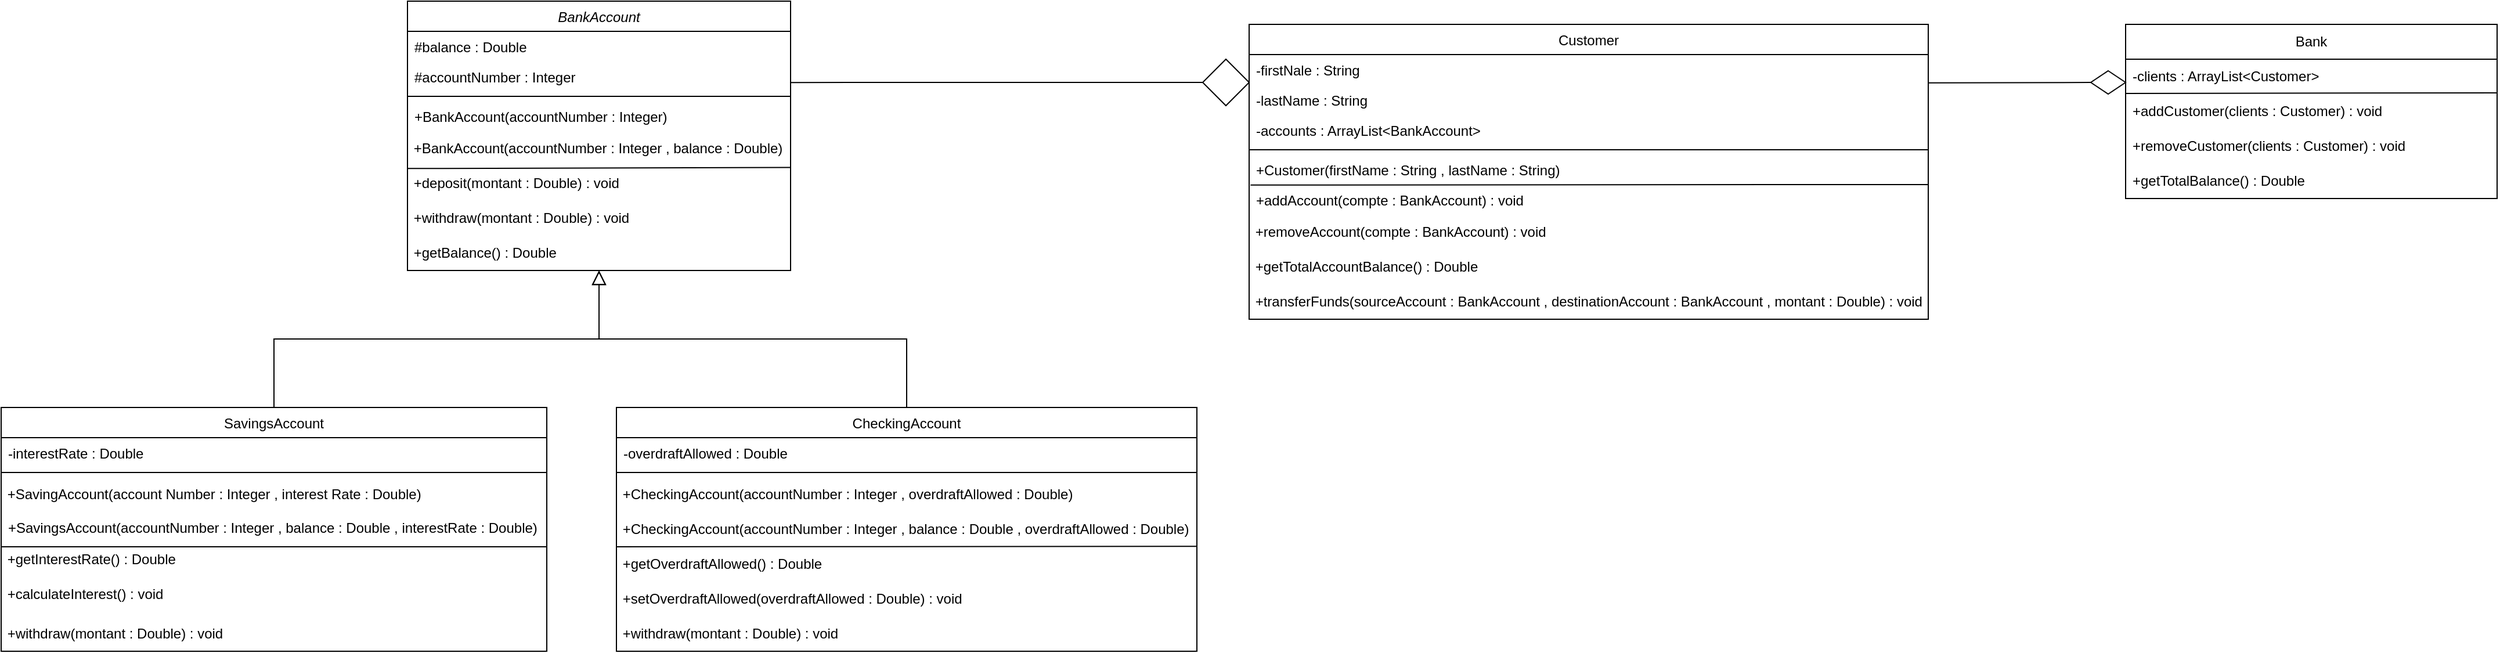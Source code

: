<mxfile version="24.1.0" type="device">
  <diagram id="C5RBs43oDa-KdzZeNtuy" name="Page-1">
    <mxGraphModel dx="2427" dy="749" grid="1" gridSize="10" guides="1" tooltips="1" connect="1" arrows="1" fold="1" page="1" pageScale="1" pageWidth="827" pageHeight="1169" background="none" math="0" shadow="0">
      <root>
        <mxCell id="WIyWlLk6GJQsqaUBKTNV-0" />
        <mxCell id="WIyWlLk6GJQsqaUBKTNV-1" parent="WIyWlLk6GJQsqaUBKTNV-0" />
        <mxCell id="zkfFHV4jXpPFQw0GAbJ--0" value="BankAccount" style="swimlane;fontStyle=2;align=center;verticalAlign=top;childLayout=stackLayout;horizontal=1;startSize=26;horizontalStack=0;resizeParent=1;resizeLast=0;collapsible=1;marginBottom=0;rounded=0;shadow=0;strokeWidth=1;" parent="WIyWlLk6GJQsqaUBKTNV-1" vertex="1">
          <mxGeometry x="-230" y="10" width="330" height="232" as="geometry">
            <mxRectangle x="230" y="140" width="160" height="26" as="alternateBounds" />
          </mxGeometry>
        </mxCell>
        <mxCell id="zkfFHV4jXpPFQw0GAbJ--2" value="#balance : Double" style="text;align=left;verticalAlign=top;spacingLeft=4;spacingRight=4;overflow=hidden;rotatable=0;points=[[0,0.5],[1,0.5]];portConstraint=eastwest;rounded=0;shadow=0;html=0;" parent="zkfFHV4jXpPFQw0GAbJ--0" vertex="1">
          <mxGeometry y="26" width="330" height="26" as="geometry" />
        </mxCell>
        <mxCell id="zkfFHV4jXpPFQw0GAbJ--1" value="#accountNumber : Integer" style="text;align=left;verticalAlign=top;spacingLeft=4;spacingRight=4;overflow=hidden;rotatable=0;points=[[0,0.5],[1,0.5]];portConstraint=eastwest;" parent="zkfFHV4jXpPFQw0GAbJ--0" vertex="1">
          <mxGeometry y="52" width="330" height="26" as="geometry" />
        </mxCell>
        <mxCell id="zkfFHV4jXpPFQw0GAbJ--4" value="" style="line;html=1;strokeWidth=1;align=left;verticalAlign=middle;spacingTop=-1;spacingLeft=3;spacingRight=3;rotatable=0;labelPosition=right;points=[];portConstraint=eastwest;" parent="zkfFHV4jXpPFQw0GAbJ--0" vertex="1">
          <mxGeometry y="78" width="330" height="8" as="geometry" />
        </mxCell>
        <mxCell id="zkfFHV4jXpPFQw0GAbJ--5" value="+BankAccount(accountNumber : Integer)" style="text;align=left;verticalAlign=top;spacingLeft=4;spacingRight=4;overflow=hidden;rotatable=0;points=[[0,0.5],[1,0.5]];portConstraint=eastwest;" parent="zkfFHV4jXpPFQw0GAbJ--0" vertex="1">
          <mxGeometry y="86" width="330" height="26" as="geometry" />
        </mxCell>
        <mxCell id="AyGV8x6OcgZqWcY1bwLJ-5" value="&amp;nbsp;+BankAccount(accountNumber : Integer , balance : Double)" style="text;html=1;align=left;verticalAlign=middle;resizable=0;points=[];autosize=1;strokeColor=none;fillColor=none;" parent="zkfFHV4jXpPFQw0GAbJ--0" vertex="1">
          <mxGeometry y="112" width="330" height="30" as="geometry" />
        </mxCell>
        <mxCell id="AyGV8x6OcgZqWcY1bwLJ-10" value="&amp;nbsp;+deposit(montant : Double) : void&amp;nbsp;" style="text;html=1;align=left;verticalAlign=middle;resizable=0;points=[];autosize=1;strokeColor=none;fillColor=none;" parent="zkfFHV4jXpPFQw0GAbJ--0" vertex="1">
          <mxGeometry y="142" width="330" height="30" as="geometry" />
        </mxCell>
        <mxCell id="86CrGZbBLXwO3Mv3Jmdx-0" value="" style="endArrow=none;html=1;rounded=0;exitX=0;exitY=1.072;exitDx=0;exitDy=0;exitPerimeter=0;entryX=1;entryY=0.041;entryDx=0;entryDy=0;entryPerimeter=0;" parent="zkfFHV4jXpPFQw0GAbJ--0" source="AyGV8x6OcgZqWcY1bwLJ-5" target="AyGV8x6OcgZqWcY1bwLJ-10" edge="1">
          <mxGeometry width="50" height="50" relative="1" as="geometry">
            <mxPoint x="10" y="192" as="sourcePoint" />
            <mxPoint x="320" y="150" as="targetPoint" />
          </mxGeometry>
        </mxCell>
        <mxCell id="AyGV8x6OcgZqWcY1bwLJ-12" value="&amp;nbsp;+withdraw(montant : Double) : void&amp;nbsp;" style="text;html=1;align=left;verticalAlign=middle;resizable=0;points=[];autosize=1;strokeColor=none;fillColor=none;" parent="zkfFHV4jXpPFQw0GAbJ--0" vertex="1">
          <mxGeometry y="172" width="330" height="30" as="geometry" />
        </mxCell>
        <mxCell id="AyGV8x6OcgZqWcY1bwLJ-13" value="&amp;nbsp;+getBalance() : Double&amp;nbsp;" style="text;html=1;align=left;verticalAlign=middle;resizable=0;points=[];autosize=1;strokeColor=none;fillColor=none;" parent="zkfFHV4jXpPFQw0GAbJ--0" vertex="1">
          <mxGeometry y="202" width="330" height="30" as="geometry" />
        </mxCell>
        <mxCell id="zkfFHV4jXpPFQw0GAbJ--6" value="SavingsAccount" style="swimlane;fontStyle=0;align=center;verticalAlign=top;childLayout=stackLayout;horizontal=1;startSize=26;horizontalStack=0;resizeParent=1;resizeLast=0;collapsible=1;marginBottom=0;rounded=0;shadow=0;strokeWidth=1;" parent="WIyWlLk6GJQsqaUBKTNV-1" vertex="1">
          <mxGeometry x="-580" y="360" width="470" height="210" as="geometry">
            <mxRectangle x="130" y="380" width="160" height="26" as="alternateBounds" />
          </mxGeometry>
        </mxCell>
        <mxCell id="zkfFHV4jXpPFQw0GAbJ--7" value="-interestRate : Double" style="text;align=left;verticalAlign=top;spacingLeft=4;spacingRight=4;overflow=hidden;rotatable=0;points=[[0,0.5],[1,0.5]];portConstraint=eastwest;" parent="zkfFHV4jXpPFQw0GAbJ--6" vertex="1">
          <mxGeometry y="26" width="470" height="26" as="geometry" />
        </mxCell>
        <mxCell id="zkfFHV4jXpPFQw0GAbJ--9" value="" style="line;html=1;strokeWidth=1;align=left;verticalAlign=middle;spacingTop=-1;spacingLeft=3;spacingRight=3;rotatable=0;labelPosition=right;points=[];portConstraint=eastwest;" parent="zkfFHV4jXpPFQw0GAbJ--6" vertex="1">
          <mxGeometry y="52" width="470" height="8" as="geometry" />
        </mxCell>
        <mxCell id="AyGV8x6OcgZqWcY1bwLJ-15" value="&amp;nbsp;+SavingAccount(account Number : Integer , interest Rate : Double)" style="text;html=1;align=left;verticalAlign=middle;resizable=0;points=[];autosize=1;strokeColor=none;fillColor=none;" parent="zkfFHV4jXpPFQw0GAbJ--6" vertex="1">
          <mxGeometry y="60" width="470" height="30" as="geometry" />
        </mxCell>
        <mxCell id="zkfFHV4jXpPFQw0GAbJ--11" value="+SavingsAccount(accountNumber : Integer , balance : Double , interestRate : Double)" style="text;align=left;verticalAlign=top;spacingLeft=4;spacingRight=4;overflow=hidden;rotatable=0;points=[[0,0.5],[1,0.5]];portConstraint=eastwest;" parent="zkfFHV4jXpPFQw0GAbJ--6" vertex="1">
          <mxGeometry y="90" width="470" height="26" as="geometry" />
        </mxCell>
        <mxCell id="AyGV8x6OcgZqWcY1bwLJ-16" value="" style="endArrow=none;html=1;rounded=0;exitX=0;exitY=1.154;exitDx=0;exitDy=0;exitPerimeter=0;" parent="zkfFHV4jXpPFQw0GAbJ--6" source="zkfFHV4jXpPFQw0GAbJ--11" edge="1">
          <mxGeometry width="50" height="50" relative="1" as="geometry">
            <mxPoint x="260" y="120" as="sourcePoint" />
            <mxPoint x="470" y="120" as="targetPoint" />
            <Array as="points" />
          </mxGeometry>
        </mxCell>
        <mxCell id="AyGV8x6OcgZqWcY1bwLJ-23" value="&amp;nbsp;+getInterestRate() : Double" style="text;html=1;align=left;verticalAlign=middle;resizable=0;points=[];autosize=1;strokeColor=none;fillColor=none;" parent="zkfFHV4jXpPFQw0GAbJ--6" vertex="1">
          <mxGeometry y="116" width="470" height="30" as="geometry" />
        </mxCell>
        <mxCell id="AyGV8x6OcgZqWcY1bwLJ-22" value="&amp;nbsp;+calculateInterest() : void&amp;nbsp;" style="text;html=1;align=left;verticalAlign=middle;resizable=0;points=[];autosize=1;strokeColor=none;fillColor=none;" parent="zkfFHV4jXpPFQw0GAbJ--6" vertex="1">
          <mxGeometry y="146" width="470" height="30" as="geometry" />
        </mxCell>
        <mxCell id="zkfFHV4jXpPFQw0GAbJ--12" value="" style="endArrow=block;endSize=10;endFill=0;shadow=0;strokeWidth=1;rounded=0;curved=0;edgeStyle=elbowEdgeStyle;elbow=vertical;" parent="WIyWlLk6GJQsqaUBKTNV-1" source="zkfFHV4jXpPFQw0GAbJ--6" target="zkfFHV4jXpPFQw0GAbJ--0" edge="1">
          <mxGeometry width="160" relative="1" as="geometry">
            <mxPoint x="200" y="203" as="sourcePoint" />
            <mxPoint x="200" y="203" as="targetPoint" />
          </mxGeometry>
        </mxCell>
        <mxCell id="zkfFHV4jXpPFQw0GAbJ--13" value="CheckingAccount" style="swimlane;fontStyle=0;align=center;verticalAlign=top;childLayout=stackLayout;horizontal=1;startSize=26;horizontalStack=0;resizeParent=1;resizeLast=0;collapsible=1;marginBottom=0;rounded=0;shadow=0;strokeWidth=1;" parent="WIyWlLk6GJQsqaUBKTNV-1" vertex="1">
          <mxGeometry x="-50" y="360" width="500" height="210" as="geometry">
            <mxRectangle x="340" y="380" width="170" height="26" as="alternateBounds" />
          </mxGeometry>
        </mxCell>
        <mxCell id="zkfFHV4jXpPFQw0GAbJ--14" value="-overdraftAllowed : Double " style="text;align=left;verticalAlign=top;spacingLeft=4;spacingRight=4;overflow=hidden;rotatable=0;points=[[0,0.5],[1,0.5]];portConstraint=eastwest;" parent="zkfFHV4jXpPFQw0GAbJ--13" vertex="1">
          <mxGeometry y="26" width="500" height="26" as="geometry" />
        </mxCell>
        <mxCell id="zkfFHV4jXpPFQw0GAbJ--15" value="" style="line;html=1;strokeWidth=1;align=left;verticalAlign=middle;spacingTop=-1;spacingLeft=3;spacingRight=3;rotatable=0;labelPosition=right;points=[];portConstraint=eastwest;" parent="zkfFHV4jXpPFQw0GAbJ--13" vertex="1">
          <mxGeometry y="52" width="500" height="8" as="geometry" />
        </mxCell>
        <mxCell id="86CrGZbBLXwO3Mv3Jmdx-2" value="&amp;nbsp;+CheckingAccount(accountNumber : Integer , overdraftAllowed : Double)" style="text;html=1;align=left;verticalAlign=middle;resizable=0;points=[];autosize=1;strokeColor=none;fillColor=none;" parent="zkfFHV4jXpPFQw0GAbJ--13" vertex="1">
          <mxGeometry y="60" width="500" height="30" as="geometry" />
        </mxCell>
        <mxCell id="86CrGZbBLXwO3Mv3Jmdx-3" value="&amp;nbsp;+CheckingAccount(accountNumber : Integer , balance : Double , overdraftAllowed : Double)" style="text;html=1;align=left;verticalAlign=middle;resizable=0;points=[];autosize=1;strokeColor=none;fillColor=none;" parent="zkfFHV4jXpPFQw0GAbJ--13" vertex="1">
          <mxGeometry y="90" width="500" height="30" as="geometry" />
        </mxCell>
        <mxCell id="86CrGZbBLXwO3Mv3Jmdx-4" value="" style="endArrow=none;html=1;rounded=0;entryX=1;entryY=0.988;entryDx=0;entryDy=0;entryPerimeter=0;" parent="zkfFHV4jXpPFQw0GAbJ--13" target="86CrGZbBLXwO3Mv3Jmdx-3" edge="1">
          <mxGeometry width="50" height="50" relative="1" as="geometry">
            <mxPoint y="120" as="sourcePoint" />
            <mxPoint x="206.73" y="120" as="targetPoint" />
            <Array as="points" />
          </mxGeometry>
        </mxCell>
        <mxCell id="86CrGZbBLXwO3Mv3Jmdx-5" value="&amp;nbsp;+getOverdraftAllowed() : Double" style="text;html=1;align=left;verticalAlign=middle;resizable=0;points=[];autosize=1;strokeColor=none;fillColor=none;" parent="zkfFHV4jXpPFQw0GAbJ--13" vertex="1">
          <mxGeometry y="120" width="500" height="30" as="geometry" />
        </mxCell>
        <mxCell id="86CrGZbBLXwO3Mv3Jmdx-6" value="&amp;nbsp;+setOverdraftAllowed(overdraftAllowed : Double) : void" style="text;html=1;align=left;verticalAlign=middle;resizable=0;points=[];autosize=1;strokeColor=none;fillColor=none;" parent="zkfFHV4jXpPFQw0GAbJ--13" vertex="1">
          <mxGeometry y="150" width="500" height="30" as="geometry" />
        </mxCell>
        <mxCell id="86CrGZbBLXwO3Mv3Jmdx-7" value="&amp;nbsp;+withdraw(montant : Double) : void" style="text;html=1;align=left;verticalAlign=middle;resizable=0;points=[];autosize=1;strokeColor=none;fillColor=none;" parent="zkfFHV4jXpPFQw0GAbJ--13" vertex="1">
          <mxGeometry y="180" width="500" height="30" as="geometry" />
        </mxCell>
        <mxCell id="zkfFHV4jXpPFQw0GAbJ--16" value="" style="endArrow=block;endSize=10;endFill=0;shadow=0;strokeWidth=1;rounded=0;curved=0;edgeStyle=elbowEdgeStyle;elbow=vertical;" parent="WIyWlLk6GJQsqaUBKTNV-1" source="zkfFHV4jXpPFQw0GAbJ--13" target="zkfFHV4jXpPFQw0GAbJ--0" edge="1">
          <mxGeometry width="160" relative="1" as="geometry">
            <mxPoint x="210" y="373" as="sourcePoint" />
            <mxPoint x="310" y="271" as="targetPoint" />
          </mxGeometry>
        </mxCell>
        <mxCell id="zkfFHV4jXpPFQw0GAbJ--17" value="Customer" style="swimlane;fontStyle=0;align=center;verticalAlign=top;childLayout=stackLayout;horizontal=1;startSize=26;horizontalStack=0;resizeParent=1;resizeLast=0;collapsible=1;marginBottom=0;rounded=0;shadow=0;strokeWidth=1;" parent="WIyWlLk6GJQsqaUBKTNV-1" vertex="1">
          <mxGeometry x="495" y="30" width="585" height="254" as="geometry">
            <mxRectangle x="550" y="140" width="160" height="26" as="alternateBounds" />
          </mxGeometry>
        </mxCell>
        <mxCell id="zkfFHV4jXpPFQw0GAbJ--18" value="-firstNale : String" style="text;align=left;verticalAlign=top;spacingLeft=4;spacingRight=4;overflow=hidden;rotatable=0;points=[[0,0.5],[1,0.5]];portConstraint=eastwest;" parent="zkfFHV4jXpPFQw0GAbJ--17" vertex="1">
          <mxGeometry y="26" width="585" height="26" as="geometry" />
        </mxCell>
        <mxCell id="zkfFHV4jXpPFQw0GAbJ--19" value="-lastName : String" style="text;align=left;verticalAlign=top;spacingLeft=4;spacingRight=4;overflow=hidden;rotatable=0;points=[[0,0.5],[1,0.5]];portConstraint=eastwest;rounded=0;shadow=0;html=0;" parent="zkfFHV4jXpPFQw0GAbJ--17" vertex="1">
          <mxGeometry y="52" width="585" height="26" as="geometry" />
        </mxCell>
        <mxCell id="tKGv9gGoFiVLqkrI8myy-2" value="-accounts : ArrayList&lt;BankAccount&gt; " style="text;align=left;verticalAlign=top;spacingLeft=4;spacingRight=4;overflow=hidden;rotatable=0;points=[[0,0.5],[1,0.5]];portConstraint=eastwest;rounded=0;shadow=0;html=0;" parent="zkfFHV4jXpPFQw0GAbJ--17" vertex="1">
          <mxGeometry y="78" width="585" height="26" as="geometry" />
        </mxCell>
        <mxCell id="zkfFHV4jXpPFQw0GAbJ--23" value="" style="line;html=1;strokeWidth=1;align=left;verticalAlign=middle;spacingTop=-1;spacingLeft=3;spacingRight=3;rotatable=0;labelPosition=right;points=[];portConstraint=eastwest;" parent="zkfFHV4jXpPFQw0GAbJ--17" vertex="1">
          <mxGeometry y="104" width="585" height="8" as="geometry" />
        </mxCell>
        <mxCell id="zkfFHV4jXpPFQw0GAbJ--25" value="+Customer(firstName : String , lastName : String)" style="text;align=left;verticalAlign=top;spacingLeft=4;spacingRight=4;overflow=hidden;rotatable=0;points=[[0,0.5],[1,0.5]];portConstraint=eastwest;" parent="zkfFHV4jXpPFQw0GAbJ--17" vertex="1">
          <mxGeometry y="112" width="585" height="26" as="geometry" />
        </mxCell>
        <mxCell id="zkfFHV4jXpPFQw0GAbJ--24" value="+addAccount(compte : BankAccount) : void" style="text;align=left;verticalAlign=top;spacingLeft=4;spacingRight=4;overflow=hidden;rotatable=0;points=[[0,0.5],[1,0.5]];portConstraint=eastwest;" parent="zkfFHV4jXpPFQw0GAbJ--17" vertex="1">
          <mxGeometry y="138" width="585" height="26" as="geometry" />
        </mxCell>
        <mxCell id="tKGv9gGoFiVLqkrI8myy-5" value="" style="endArrow=none;html=1;rounded=0;exitX=0.002;exitY=0.015;exitDx=0;exitDy=0;exitPerimeter=0;entryX=1;entryY=0.998;entryDx=0;entryDy=0;entryPerimeter=0;" parent="zkfFHV4jXpPFQw0GAbJ--17" source="zkfFHV4jXpPFQw0GAbJ--24" target="zkfFHV4jXpPFQw0GAbJ--25" edge="1">
          <mxGeometry width="50" height="50" relative="1" as="geometry">
            <mxPoint x="7.18" y="138.806" as="sourcePoint" />
            <mxPoint x="171" y="190" as="targetPoint" />
          </mxGeometry>
        </mxCell>
        <mxCell id="tKGv9gGoFiVLqkrI8myy-6" value="&amp;nbsp;+removeAccount(compte : BankAccount) : void" style="text;html=1;align=left;verticalAlign=middle;resizable=0;points=[];autosize=1;strokeColor=none;fillColor=none;" parent="zkfFHV4jXpPFQw0GAbJ--17" vertex="1">
          <mxGeometry y="164" width="585" height="30" as="geometry" />
        </mxCell>
        <mxCell id="tKGv9gGoFiVLqkrI8myy-8" value="&amp;nbsp;+getTotalAccountBalance() : Double" style="text;html=1;align=left;verticalAlign=middle;resizable=0;points=[];autosize=1;strokeColor=none;fillColor=none;" parent="zkfFHV4jXpPFQw0GAbJ--17" vertex="1">
          <mxGeometry y="194" width="585" height="30" as="geometry" />
        </mxCell>
        <mxCell id="tKGv9gGoFiVLqkrI8myy-10" value="&amp;nbsp;+transferFunds(sourceAccount : BankAccount&amp;nbsp;, destinationAccount : BankAccount&amp;nbsp;, montant : Double) : void" style="text;html=1;align=left;verticalAlign=middle;resizable=0;points=[];autosize=1;strokeColor=none;fillColor=none;" parent="zkfFHV4jXpPFQw0GAbJ--17" vertex="1">
          <mxGeometry y="224" width="585" height="30" as="geometry" />
        </mxCell>
        <mxCell id="AyGV8x6OcgZqWcY1bwLJ-24" value="&amp;nbsp;+withdraw(montant : Double) : void&amp;nbsp;" style="text;html=1;align=left;verticalAlign=middle;resizable=0;points=[];autosize=1;strokeColor=none;fillColor=none;" parent="WIyWlLk6GJQsqaUBKTNV-1" vertex="1">
          <mxGeometry x="-580" y="540" width="220" height="30" as="geometry" />
        </mxCell>
        <mxCell id="tKGv9gGoFiVLqkrI8myy-1" value="" style="endArrow=none;html=1;rounded=0;exitX=1;exitY=0.697;exitDx=0;exitDy=0;exitPerimeter=0;entryX=0;entryY=0.5;entryDx=0;entryDy=0;" parent="WIyWlLk6GJQsqaUBKTNV-1" source="zkfFHV4jXpPFQw0GAbJ--1" target="tKGv9gGoFiVLqkrI8myy-3" edge="1">
          <mxGeometry width="50" height="50" relative="1" as="geometry">
            <mxPoint x="140" y="80" as="sourcePoint" />
            <mxPoint x="440" y="80" as="targetPoint" />
            <Array as="points">
              <mxPoint x="150" y="80" />
              <mxPoint x="280" y="80" />
            </Array>
          </mxGeometry>
        </mxCell>
        <mxCell id="tKGv9gGoFiVLqkrI8myy-3" value="" style="rhombus;whiteSpace=wrap;html=1;" parent="WIyWlLk6GJQsqaUBKTNV-1" vertex="1">
          <mxGeometry x="455" y="60" width="40" height="40" as="geometry" />
        </mxCell>
        <mxCell id="tKGv9gGoFiVLqkrI8myy-20" value="" style="rhombus;whiteSpace=wrap;html=1;" parent="WIyWlLk6GJQsqaUBKTNV-1" vertex="1">
          <mxGeometry x="1220" y="70" width="30" height="20" as="geometry" />
        </mxCell>
        <mxCell id="HFVxtP9-DqYjjAlG6xA6-0" value="Bank" style="swimlane;fontStyle=0;childLayout=stackLayout;horizontal=1;startSize=30;horizontalStack=0;resizeParent=1;resizeParentMax=0;resizeLast=0;collapsible=1;marginBottom=0;whiteSpace=wrap;html=1;" parent="WIyWlLk6GJQsqaUBKTNV-1" vertex="1">
          <mxGeometry x="1250" y="30" width="320" height="150" as="geometry" />
        </mxCell>
        <mxCell id="HFVxtP9-DqYjjAlG6xA6-1" value="-clients : ArrayList&amp;lt;Customer&amp;gt;" style="text;strokeColor=none;fillColor=none;align=left;verticalAlign=middle;spacingLeft=4;spacingRight=4;overflow=hidden;points=[[0,0.5],[1,0.5]];portConstraint=eastwest;rotatable=0;whiteSpace=wrap;html=1;" parent="HFVxtP9-DqYjjAlG6xA6-0" vertex="1">
          <mxGeometry y="30" width="320" height="30" as="geometry" />
        </mxCell>
        <mxCell id="HFVxtP9-DqYjjAlG6xA6-2" value="+addCustomer(clients : Customer) : void&amp;nbsp;" style="text;strokeColor=none;fillColor=none;align=left;verticalAlign=middle;spacingLeft=4;spacingRight=4;overflow=hidden;points=[[0,0.5],[1,0.5]];portConstraint=eastwest;rotatable=0;whiteSpace=wrap;html=1;" parent="HFVxtP9-DqYjjAlG6xA6-0" vertex="1">
          <mxGeometry y="60" width="320" height="30" as="geometry" />
        </mxCell>
        <mxCell id="HFVxtP9-DqYjjAlG6xA6-4" value="+removeCustomer(clients : Customer) : void&amp;nbsp;" style="text;strokeColor=none;fillColor=none;align=left;verticalAlign=middle;spacingLeft=4;spacingRight=4;overflow=hidden;points=[[0,0.5],[1,0.5]];portConstraint=eastwest;rotatable=0;whiteSpace=wrap;html=1;" parent="HFVxtP9-DqYjjAlG6xA6-0" vertex="1">
          <mxGeometry y="90" width="320" height="30" as="geometry" />
        </mxCell>
        <mxCell id="HFVxtP9-DqYjjAlG6xA6-3" value="+getTotalBalance() : Double" style="text;strokeColor=none;fillColor=none;align=left;verticalAlign=middle;spacingLeft=4;spacingRight=4;overflow=hidden;points=[[0,0.5],[1,0.5]];portConstraint=eastwest;rotatable=0;whiteSpace=wrap;html=1;" parent="HFVxtP9-DqYjjAlG6xA6-0" vertex="1">
          <mxGeometry y="120" width="320" height="30" as="geometry" />
        </mxCell>
        <mxCell id="HFVxtP9-DqYjjAlG6xA6-10" value="" style="endArrow=none;html=1;rounded=0;exitX=-0.001;exitY=-0.017;exitDx=0;exitDy=0;exitPerimeter=0;" parent="HFVxtP9-DqYjjAlG6xA6-0" source="HFVxtP9-DqYjjAlG6xA6-2" edge="1">
          <mxGeometry width="50" height="50" relative="1" as="geometry">
            <mxPoint x="80" y="40" as="sourcePoint" />
            <mxPoint x="320" y="59" as="targetPoint" />
          </mxGeometry>
        </mxCell>
        <mxCell id="ue8ImKPYBW5Ihy51w6rx-0" value="" style="endArrow=none;html=1;rounded=0;entryX=0;entryY=0.5;entryDx=0;entryDy=0;exitX=1;exitY=0.939;exitDx=0;exitDy=0;exitPerimeter=0;" parent="WIyWlLk6GJQsqaUBKTNV-1" source="zkfFHV4jXpPFQw0GAbJ--18" target="tKGv9gGoFiVLqkrI8myy-20" edge="1">
          <mxGeometry width="50" height="50" relative="1" as="geometry">
            <mxPoint x="1130" y="100" as="sourcePoint" />
            <mxPoint x="1180" y="50" as="targetPoint" />
          </mxGeometry>
        </mxCell>
      </root>
    </mxGraphModel>
  </diagram>
</mxfile>
